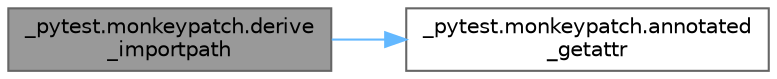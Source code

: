 digraph "_pytest.monkeypatch.derive_importpath"
{
 // LATEX_PDF_SIZE
  bgcolor="transparent";
  edge [fontname=Helvetica,fontsize=10,labelfontname=Helvetica,labelfontsize=10];
  node [fontname=Helvetica,fontsize=10,shape=box,height=0.2,width=0.4];
  rankdir="LR";
  Node1 [id="Node000001",label="_pytest.monkeypatch.derive\l_importpath",height=0.2,width=0.4,color="gray40", fillcolor="grey60", style="filled", fontcolor="black",tooltip=" "];
  Node1 -> Node2 [id="edge1_Node000001_Node000002",color="steelblue1",style="solid",tooltip=" "];
  Node2 [id="Node000002",label="_pytest.monkeypatch.annotated\l_getattr",height=0.2,width=0.4,color="grey40", fillcolor="white", style="filled",URL="$namespace__pytest_1_1monkeypatch.html#a9df62b6d73bfda8da5da7edfb2cc20ca",tooltip=" "];
}

